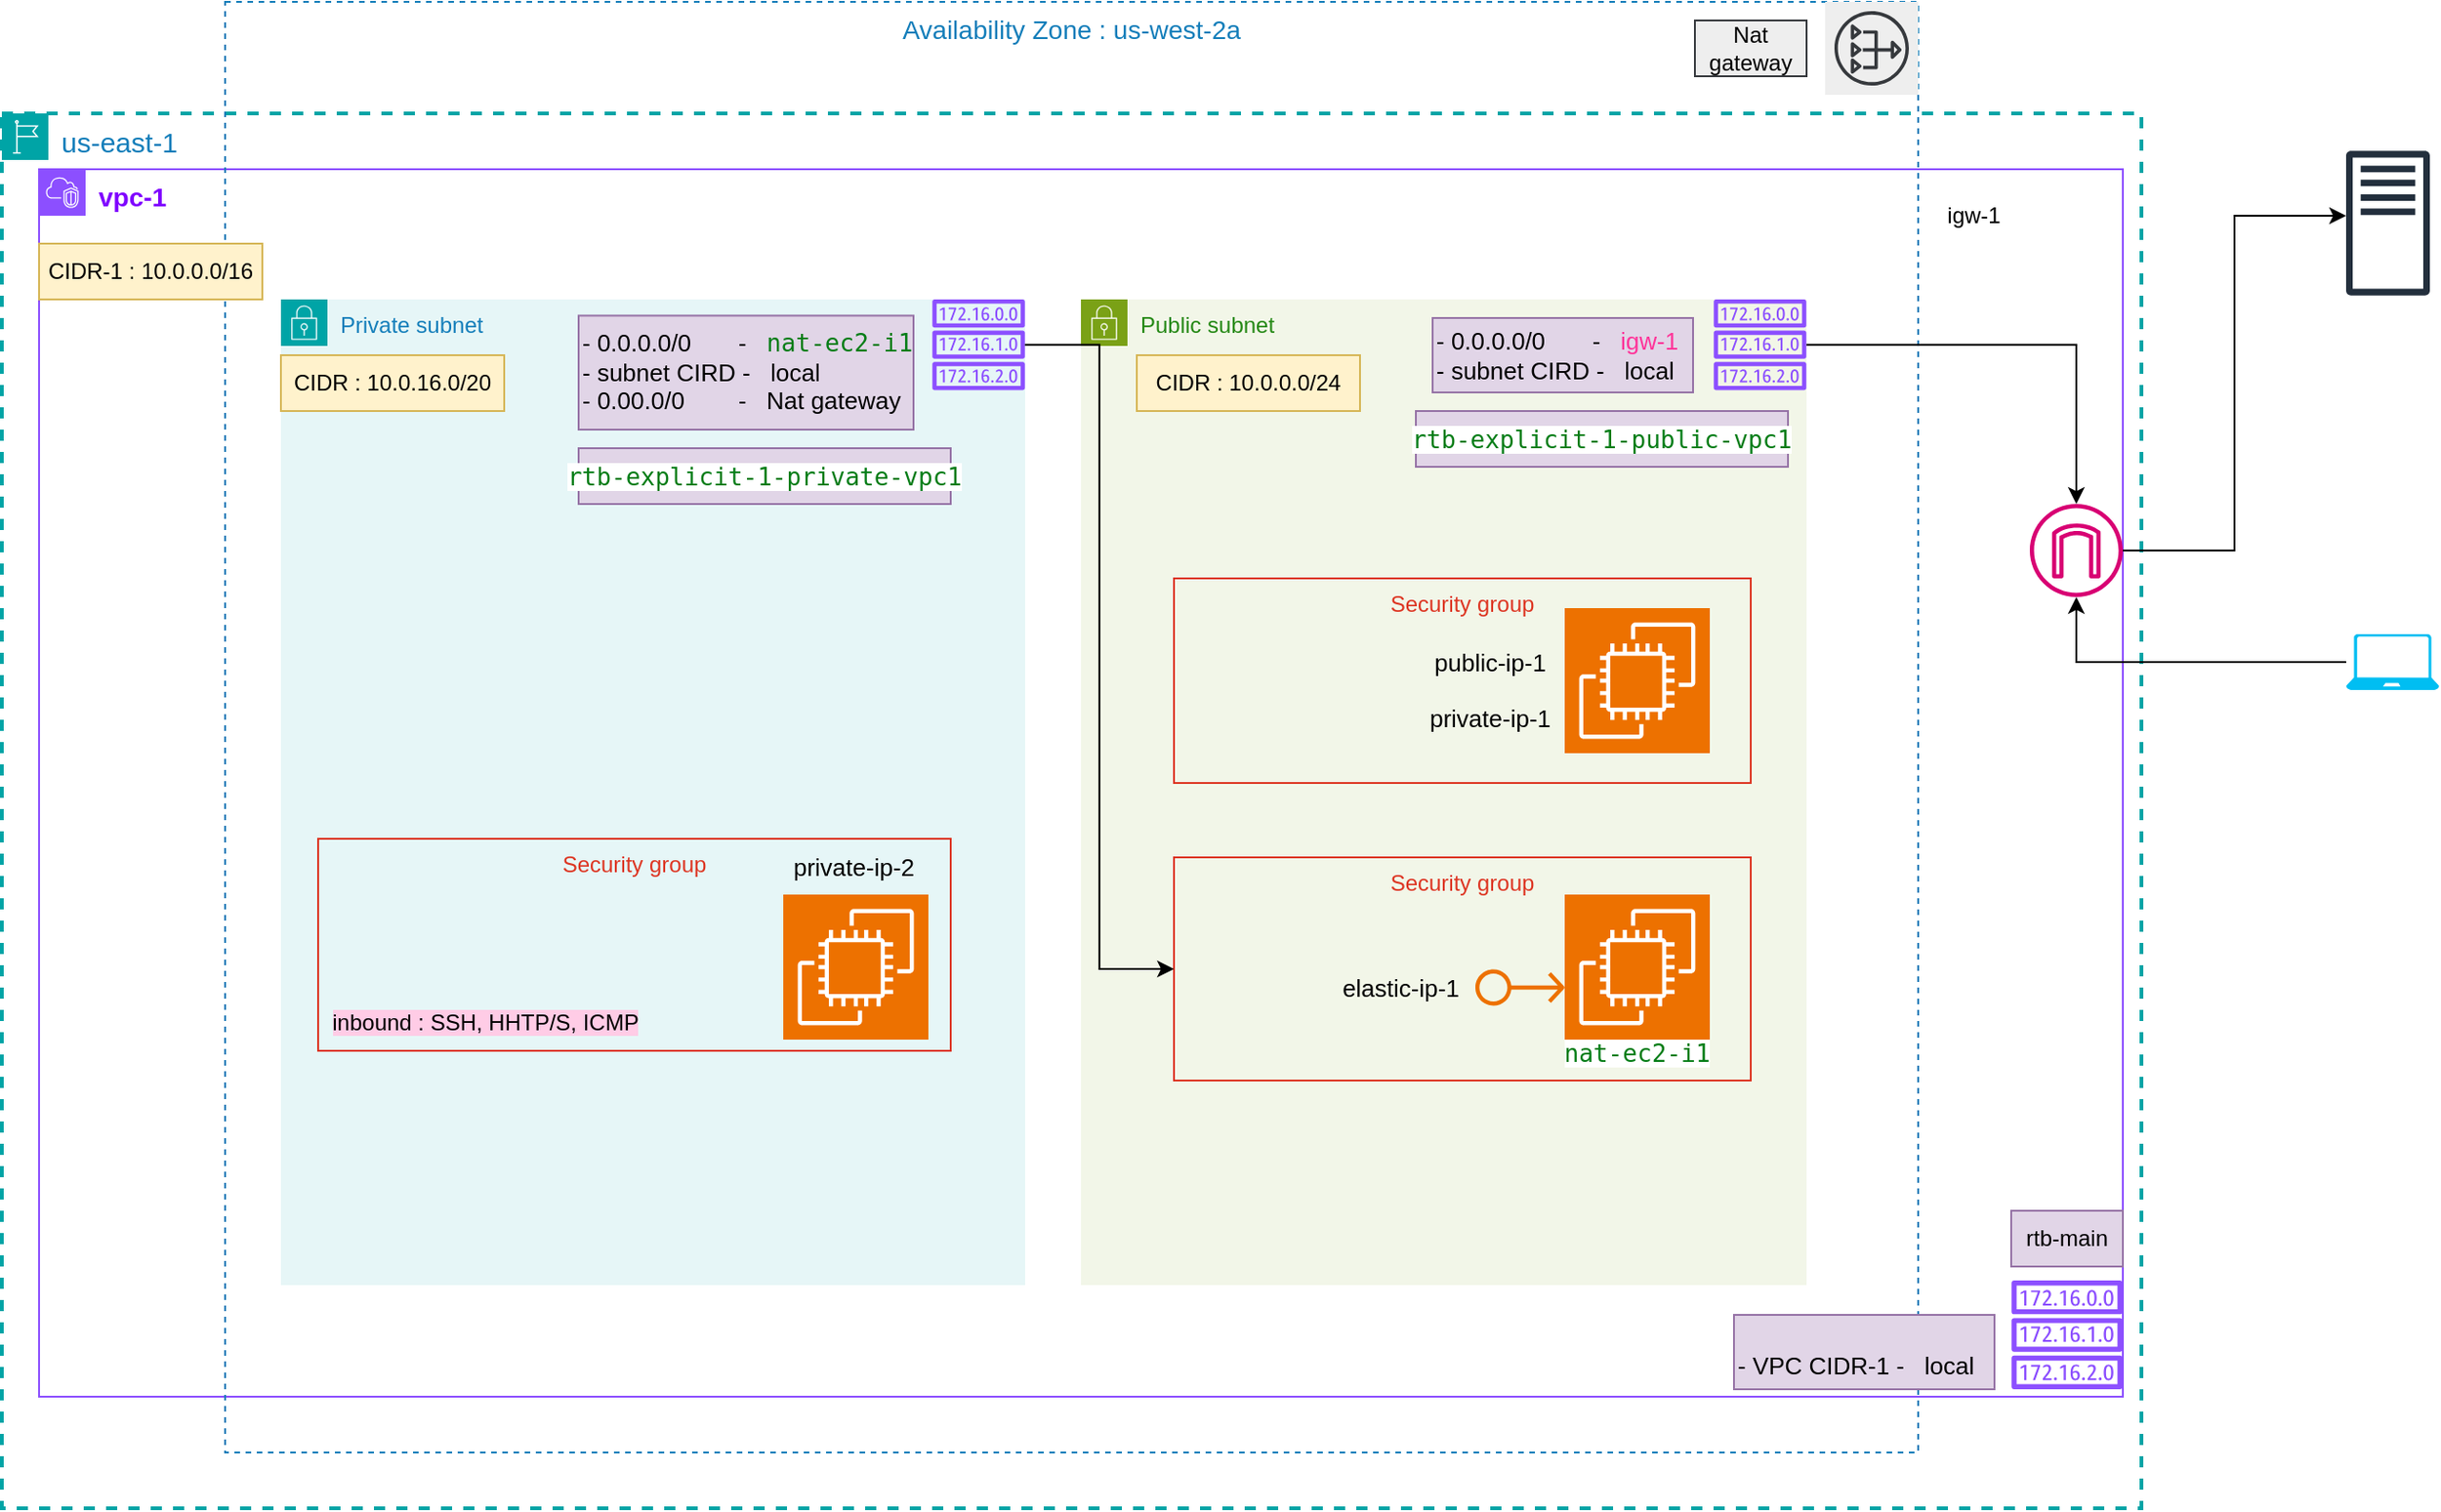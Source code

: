 <mxfile version="24.6.5" type="github">
  <diagram name="Page-1" id="A67y_53Xcb9LvcjBFK2e">
    <mxGraphModel dx="2284" dy="1838" grid="1" gridSize="10" guides="1" tooltips="1" connect="1" arrows="1" fold="1" page="1" pageScale="1" pageWidth="850" pageHeight="1100" math="0" shadow="0">
      <root>
        <mxCell id="0" />
        <mxCell id="1" parent="0" />
        <mxCell id="3wQzCLE45Nl8WPakzI7t-23" value="&lt;font color=&quot;#7f00ff&quot; style=&quot;font-size: 14px;&quot;&gt;&lt;b&gt;vpc-1&lt;/b&gt;&lt;/font&gt;" style="points=[[0,0],[0.25,0],[0.5,0],[0.75,0],[1,0],[1,0.25],[1,0.5],[1,0.75],[1,1],[0.75,1],[0.5,1],[0.25,1],[0,1],[0,0.75],[0,0.5],[0,0.25]];outlineConnect=0;gradientColor=none;html=1;whiteSpace=wrap;fontSize=12;fontStyle=0;container=1;pointerEvents=0;collapsible=0;recursiveResize=0;shape=mxgraph.aws4.group;grIcon=mxgraph.aws4.group_vpc2;strokeColor=#8C4FFF;fillColor=none;verticalAlign=top;align=left;spacingLeft=30;fontColor=#AAB7B8;dashed=0;" parent="1" vertex="1">
          <mxGeometry x="-120" y="-100" width="1120" height="660" as="geometry" />
        </mxCell>
        <mxCell id="3wQzCLE45Nl8WPakzI7t-1" value="&lt;font style=&quot;font-size: 15px;&quot;&gt;us-east-1&amp;nbsp;&lt;/font&gt;" style="points=[[0,0],[0.25,0],[0.5,0],[0.75,0],[1,0],[1,0.25],[1,0.5],[1,0.75],[1,1],[0.75,1],[0.5,1],[0.25,1],[0,1],[0,0.75],[0,0.5],[0,0.25]];outlineConnect=0;gradientColor=none;html=1;whiteSpace=wrap;fontSize=12;fontStyle=0;container=1;pointerEvents=0;collapsible=0;recursiveResize=0;shape=mxgraph.aws4.group;grIcon=mxgraph.aws4.group_region;strokeColor=#00A4A6;fillColor=none;verticalAlign=top;align=left;spacingLeft=30;fontColor=#147EBA;dashed=1;strokeWidth=2;" parent="1" vertex="1">
          <mxGeometry x="-140" y="-130" width="1150" height="750" as="geometry" />
        </mxCell>
        <mxCell id="3wQzCLE45Nl8WPakzI7t-75" value="&lt;font style=&quot;font-size: 14px;&quot;&gt;Availability Zone : us-west-2a&lt;/font&gt;&lt;div style=&quot;font-size: 14px;&quot;&gt;&lt;br&gt;&lt;/div&gt;" style="fillColor=none;strokeColor=#147EBA;dashed=1;verticalAlign=top;fontStyle=0;fontColor=#147EBA;whiteSpace=wrap;html=1;" parent="3wQzCLE45Nl8WPakzI7t-1" vertex="1">
          <mxGeometry x="120" y="-60" width="910" height="780" as="geometry" />
        </mxCell>
        <mxCell id="3wQzCLE45Nl8WPakzI7t-5" value="Private subnet" style="points=[[0,0],[0.25,0],[0.5,0],[0.75,0],[1,0],[1,0.25],[1,0.5],[1,0.75],[1,1],[0.75,1],[0.5,1],[0.25,1],[0,1],[0,0.75],[0,0.5],[0,0.25]];outlineConnect=0;gradientColor=none;html=1;whiteSpace=wrap;fontSize=12;fontStyle=0;container=1;pointerEvents=0;collapsible=0;recursiveResize=0;shape=mxgraph.aws4.group;grIcon=mxgraph.aws4.group_security_group;grStroke=0;strokeColor=#00A4A6;fillColor=#E6F6F7;verticalAlign=top;align=left;spacingLeft=30;fontColor=#147EBA;dashed=0;" parent="3wQzCLE45Nl8WPakzI7t-1" vertex="1">
          <mxGeometry x="150" y="100" width="400" height="530" as="geometry" />
        </mxCell>
        <mxCell id="3wQzCLE45Nl8WPakzI7t-17" value="" style="sketch=0;outlineConnect=0;fontColor=#232F3E;gradientColor=none;fillColor=#8C4FFF;strokeColor=none;dashed=0;verticalLabelPosition=bottom;verticalAlign=top;align=center;html=1;fontSize=12;fontStyle=0;aspect=fixed;pointerEvents=1;shape=mxgraph.aws4.route_table;" parent="3wQzCLE45Nl8WPakzI7t-5" vertex="1">
          <mxGeometry x="350" width="50" height="48.72" as="geometry" />
        </mxCell>
        <mxCell id="3wQzCLE45Nl8WPakzI7t-68" value="CIDR : 10.0.16.0/20" style="text;html=1;align=center;verticalAlign=middle;whiteSpace=wrap;rounded=0;fillColor=#fff2cc;strokeColor=#d6b656;" parent="3wQzCLE45Nl8WPakzI7t-5" vertex="1">
          <mxGeometry y="30" width="120" height="30" as="geometry" />
        </mxCell>
        <mxCell id="3wQzCLE45Nl8WPakzI7t-70" value="&lt;font style=&quot;font-size: 13px;&quot;&gt;- 0.0.0.0/0&amp;nbsp; &amp;nbsp; &amp;nbsp; &amp;nbsp;-&amp;nbsp; &amp;nbsp;&lt;/font&gt;&lt;span style=&quot;color: rgb(6, 125, 23); font-family: &amp;quot;JetBrains Mono&amp;quot;, monospace; font-size: 9.8pt; text-align: center; background-color: initial;&quot;&gt;nat-ec2-i1&lt;/span&gt;&lt;div style=&quot;font-size: 13px;&quot;&gt;&lt;font style=&quot;font-size: 13px;&quot;&gt;- subnet CIRD -&amp;nbsp; &amp;nbsp;local&lt;/font&gt;&lt;/div&gt;&lt;div style=&quot;font-size: 13px;&quot;&gt;&lt;font style=&quot;font-size: 13px;&quot;&gt;- 0.00.0/0&amp;nbsp; &amp;nbsp; &amp;nbsp; &amp;nbsp; -&amp;nbsp; &amp;nbsp;Nat gateway&lt;/font&gt;&lt;/div&gt;" style="text;html=1;align=left;verticalAlign=middle;whiteSpace=wrap;rounded=0;fillColor=#e1d5e7;strokeColor=#9673a6;" parent="3wQzCLE45Nl8WPakzI7t-5" vertex="1">
          <mxGeometry x="160" y="8.72" width="180" height="61.28" as="geometry" />
        </mxCell>
        <mxCell id="3wQzCLE45Nl8WPakzI7t-6" value="Public subnet" style="points=[[0,0],[0.25,0],[0.5,0],[0.75,0],[1,0],[1,0.25],[1,0.5],[1,0.75],[1,1],[0.75,1],[0.5,1],[0.25,1],[0,1],[0,0.75],[0,0.5],[0,0.25]];outlineConnect=0;gradientColor=none;html=1;whiteSpace=wrap;fontSize=12;fontStyle=0;container=1;pointerEvents=0;collapsible=0;recursiveResize=0;shape=mxgraph.aws4.group;grIcon=mxgraph.aws4.group_security_group;grStroke=0;strokeColor=#7AA116;fillColor=#F2F6E8;verticalAlign=top;align=left;spacingLeft=30;fontColor=#248814;dashed=0;" parent="3wQzCLE45Nl8WPakzI7t-1" vertex="1">
          <mxGeometry x="580" y="100" width="390" height="530" as="geometry" />
        </mxCell>
        <mxCell id="3wQzCLE45Nl8WPakzI7t-14" value="Security group" style="fillColor=none;strokeColor=#DD3522;verticalAlign=top;fontStyle=0;fontColor=#DD3522;whiteSpace=wrap;html=1;" parent="3wQzCLE45Nl8WPakzI7t-6" vertex="1">
          <mxGeometry x="50" y="300" width="310" height="120" as="geometry" />
        </mxCell>
        <mxCell id="3wQzCLE45Nl8WPakzI7t-20" value="" style="sketch=0;points=[[0,0,0],[0.25,0,0],[0.5,0,0],[0.75,0,0],[1,0,0],[0,1,0],[0.25,1,0],[0.5,1,0],[0.75,1,0],[1,1,0],[0,0.25,0],[0,0.5,0],[0,0.75,0],[1,0.25,0],[1,0.5,0],[1,0.75,0]];outlineConnect=0;fontColor=#232F3E;fillColor=#ED7100;strokeColor=#ffffff;dashed=0;verticalLabelPosition=bottom;verticalAlign=top;align=center;html=1;fontSize=12;fontStyle=0;aspect=fixed;shape=mxgraph.aws4.resourceIcon;resIcon=mxgraph.aws4.ec2;" parent="3wQzCLE45Nl8WPakzI7t-6" vertex="1">
          <mxGeometry x="260" y="320" width="78" height="78" as="geometry" />
        </mxCell>
        <mxCell id="3wQzCLE45Nl8WPakzI7t-21" value="" style="sketch=0;outlineConnect=0;fontColor=#232F3E;gradientColor=none;fillColor=#ED7100;strokeColor=none;dashed=0;verticalLabelPosition=bottom;verticalAlign=top;align=center;html=1;fontSize=12;fontStyle=0;aspect=fixed;pointerEvents=1;shape=mxgraph.aws4.elastic_ip_address;" parent="3wQzCLE45Nl8WPakzI7t-6" vertex="1">
          <mxGeometry x="212" y="360" width="48" height="20" as="geometry" />
        </mxCell>
        <mxCell id="3wQzCLE45Nl8WPakzI7t-13" value="Security group" style="fillColor=none;strokeColor=#DD3522;verticalAlign=top;fontStyle=0;fontColor=#DD3522;whiteSpace=wrap;html=1;" parent="3wQzCLE45Nl8WPakzI7t-6" vertex="1">
          <mxGeometry x="50" y="150" width="310" height="110" as="geometry" />
        </mxCell>
        <mxCell id="3wQzCLE45Nl8WPakzI7t-19" value="" style="sketch=0;points=[[0,0,0],[0.25,0,0],[0.5,0,0],[0.75,0,0],[1,0,0],[0,1,0],[0.25,1,0],[0.5,1,0],[0.75,1,0],[1,1,0],[0,0.25,0],[0,0.5,0],[0,0.75,0],[1,0.25,0],[1,0.5,0],[1,0.75,0]];outlineConnect=0;fontColor=#232F3E;fillColor=#ED7100;strokeColor=#ffffff;dashed=0;verticalLabelPosition=bottom;verticalAlign=top;align=center;html=1;fontSize=12;fontStyle=0;aspect=fixed;shape=mxgraph.aws4.resourceIcon;resIcon=mxgraph.aws4.ec2;" parent="3wQzCLE45Nl8WPakzI7t-6" vertex="1">
          <mxGeometry x="260" y="166" width="78" height="78" as="geometry" />
        </mxCell>
        <mxCell id="3wQzCLE45Nl8WPakzI7t-28" value="&lt;div style=&quot;background-color:#ffffff;color:#080808&quot;&gt;&lt;pre style=&quot;font-family:&#39;JetBrains Mono&#39;,monospace;font-size:9.8pt;&quot;&gt;&lt;span style=&quot;color:#067d17;&quot;&gt;nat-ec2-i1&lt;/span&gt;&lt;/pre&gt;&lt;/div&gt;" style="text;html=1;align=center;verticalAlign=middle;whiteSpace=wrap;rounded=0;" parent="3wQzCLE45Nl8WPakzI7t-6" vertex="1">
          <mxGeometry x="269" y="390" width="60" height="30" as="geometry" />
        </mxCell>
        <mxCell id="3wQzCLE45Nl8WPakzI7t-29" value="&lt;font style=&quot;font-size: 13px;&quot;&gt;elastic-ip-1&lt;/font&gt;" style="text;html=1;align=center;verticalAlign=middle;whiteSpace=wrap;rounded=0;" parent="3wQzCLE45Nl8WPakzI7t-6" vertex="1">
          <mxGeometry x="132" y="355" width="80" height="30" as="geometry" />
        </mxCell>
        <mxCell id="3wQzCLE45Nl8WPakzI7t-31" value="&lt;font style=&quot;font-size: 13px;&quot;&gt;public-ip-1&lt;/font&gt;" style="text;html=1;align=center;verticalAlign=middle;whiteSpace=wrap;rounded=0;" parent="3wQzCLE45Nl8WPakzI7t-6" vertex="1">
          <mxGeometry x="180" y="180" width="80" height="30" as="geometry" />
        </mxCell>
        <mxCell id="3wQzCLE45Nl8WPakzI7t-32" value="&lt;font style=&quot;font-size: 13px;&quot;&gt;private-ip-1&lt;/font&gt;" style="text;html=1;align=center;verticalAlign=middle;whiteSpace=wrap;rounded=0;" parent="3wQzCLE45Nl8WPakzI7t-6" vertex="1">
          <mxGeometry x="180" y="210" width="80" height="30" as="geometry" />
        </mxCell>
        <mxCell id="3wQzCLE45Nl8WPakzI7t-69" value="CIDR : 10.0.0.0/24" style="text;html=1;align=center;verticalAlign=middle;whiteSpace=wrap;rounded=0;fillColor=#fff2cc;strokeColor=#d6b656;" parent="3wQzCLE45Nl8WPakzI7t-6" vertex="1">
          <mxGeometry x="30" y="30" width="120" height="30" as="geometry" />
        </mxCell>
        <mxCell id="3wQzCLE45Nl8WPakzI7t-39" value="&lt;font style=&quot;font-size: 13px;&quot;&gt;- 0.0.0.0/0&amp;nbsp; &amp;nbsp; &amp;nbsp; &amp;nbsp;-&amp;nbsp; &amp;nbsp;&lt;font color=&quot;#ff3399&quot;&gt;igw-1&lt;/font&gt;&lt;/font&gt;&lt;div style=&quot;font-size: 13px;&quot;&gt;&lt;font style=&quot;font-size: 13px;&quot;&gt;- subnet CIRD -&amp;nbsp; &amp;nbsp;local&lt;/font&gt;&lt;/div&gt;" style="text;html=1;align=left;verticalAlign=middle;whiteSpace=wrap;rounded=0;fillColor=#e1d5e7;strokeColor=#9673a6;" parent="3wQzCLE45Nl8WPakzI7t-6" vertex="1">
          <mxGeometry x="189" y="10" width="140" height="40" as="geometry" />
        </mxCell>
        <mxCell id="3wQzCLE45Nl8WPakzI7t-37" value="&lt;div style=&quot;background-color:#ffffff;color:#080808&quot;&gt;&lt;pre style=&quot;font-family:&#39;JetBrains Mono&#39;,monospace;font-size:9.8pt;&quot;&gt;&lt;span style=&quot;color:#067d17;&quot;&gt;rtb-explicit-1-public-vpc1&lt;/span&gt;&lt;/pre&gt;&lt;/div&gt;" style="text;html=1;align=center;verticalAlign=middle;whiteSpace=wrap;rounded=0;fillColor=#e1d5e7;strokeColor=#9673a6;" parent="3wQzCLE45Nl8WPakzI7t-6" vertex="1">
          <mxGeometry x="180" y="60" width="200" height="30" as="geometry" />
        </mxCell>
        <mxCell id="3wQzCLE45Nl8WPakzI7t-24" style="edgeStyle=orthogonalEdgeStyle;rounded=0;orthogonalLoop=1;jettySize=auto;html=1;" parent="3wQzCLE45Nl8WPakzI7t-1" source="3wQzCLE45Nl8WPakzI7t-16" target="3wQzCLE45Nl8WPakzI7t-22" edge="1">
          <mxGeometry relative="1" as="geometry" />
        </mxCell>
        <mxCell id="3wQzCLE45Nl8WPakzI7t-16" value="" style="sketch=0;outlineConnect=0;fontColor=#232F3E;gradientColor=none;fillColor=#8C4FFF;strokeColor=none;dashed=0;verticalLabelPosition=bottom;verticalAlign=top;align=center;html=1;fontSize=12;fontStyle=0;aspect=fixed;pointerEvents=1;shape=mxgraph.aws4.route_table;" parent="3wQzCLE45Nl8WPakzI7t-1" vertex="1">
          <mxGeometry x="920" y="100" width="50" height="48.72" as="geometry" />
        </mxCell>
        <mxCell id="3wQzCLE45Nl8WPakzI7t-10" value="Security group" style="fillColor=none;strokeColor=#DD3522;verticalAlign=top;fontStyle=0;fontColor=#DD3522;whiteSpace=wrap;html=1;" parent="3wQzCLE45Nl8WPakzI7t-1" vertex="1">
          <mxGeometry x="170" y="390" width="340" height="114" as="geometry" />
        </mxCell>
        <mxCell id="3wQzCLE45Nl8WPakzI7t-18" value="" style="sketch=0;points=[[0,0,0],[0.25,0,0],[0.5,0,0],[0.75,0,0],[1,0,0],[0,1,0],[0.25,1,0],[0.5,1,0],[0.75,1,0],[1,1,0],[0,0.25,0],[0,0.5,0],[0,0.75,0],[1,0.25,0],[1,0.5,0],[1,0.75,0]];outlineConnect=0;fontColor=#232F3E;fillColor=#ED7100;strokeColor=#ffffff;dashed=0;verticalLabelPosition=bottom;verticalAlign=top;align=center;html=1;fontSize=12;fontStyle=0;aspect=fixed;shape=mxgraph.aws4.resourceIcon;resIcon=mxgraph.aws4.ec2;" parent="3wQzCLE45Nl8WPakzI7t-1" vertex="1">
          <mxGeometry x="420" y="420" width="78" height="78" as="geometry" />
        </mxCell>
        <mxCell id="3wQzCLE45Nl8WPakzI7t-22" value="" style="sketch=0;outlineConnect=0;fillColor=#d80073;strokeColor=#A50040;dashed=0;verticalLabelPosition=bottom;verticalAlign=top;align=center;html=1;fontSize=12;fontStyle=0;aspect=fixed;pointerEvents=1;shape=mxgraph.aws4.internet_gateway;fontColor=#ffffff;" parent="3wQzCLE45Nl8WPakzI7t-1" vertex="1">
          <mxGeometry x="1090" y="210" width="50" height="50" as="geometry" />
        </mxCell>
        <mxCell id="3wQzCLE45Nl8WPakzI7t-27" style="edgeStyle=orthogonalEdgeStyle;rounded=0;orthogonalLoop=1;jettySize=auto;html=1;entryX=0;entryY=0.5;entryDx=0;entryDy=0;" parent="3wQzCLE45Nl8WPakzI7t-1" source="3wQzCLE45Nl8WPakzI7t-17" target="3wQzCLE45Nl8WPakzI7t-14" edge="1">
          <mxGeometry relative="1" as="geometry" />
        </mxCell>
        <mxCell id="3wQzCLE45Nl8WPakzI7t-33" value="&lt;font style=&quot;font-size: 13px;&quot;&gt;private-ip-2&lt;/font&gt;" style="text;html=1;align=center;verticalAlign=middle;whiteSpace=wrap;rounded=0;" parent="3wQzCLE45Nl8WPakzI7t-1" vertex="1">
          <mxGeometry x="418" y="390" width="80" height="30" as="geometry" />
        </mxCell>
        <mxCell id="3wQzCLE45Nl8WPakzI7t-34" value="" style="sketch=0;outlineConnect=0;fontColor=#232F3E;gradientColor=none;fillColor=#8C4FFF;strokeColor=none;dashed=0;verticalLabelPosition=bottom;verticalAlign=top;align=center;html=1;fontSize=12;fontStyle=0;aspect=fixed;pointerEvents=1;shape=mxgraph.aws4.route_table;" parent="3wQzCLE45Nl8WPakzI7t-1" vertex="1">
          <mxGeometry x="1080" y="627.54" width="60" height="58.46" as="geometry" />
        </mxCell>
        <mxCell id="3wQzCLE45Nl8WPakzI7t-35" value="rtb-main" style="text;html=1;align=center;verticalAlign=middle;whiteSpace=wrap;rounded=0;fillColor=#e1d5e7;strokeColor=#9673a6;" parent="3wQzCLE45Nl8WPakzI7t-1" vertex="1">
          <mxGeometry x="1080" y="590" width="60" height="30" as="geometry" />
        </mxCell>
        <mxCell id="3wQzCLE45Nl8WPakzI7t-38" value="igw-1" style="text;html=1;align=center;verticalAlign=middle;whiteSpace=wrap;rounded=0;" parent="3wQzCLE45Nl8WPakzI7t-1" vertex="1">
          <mxGeometry x="1030" y="40" width="60" height="30" as="geometry" />
        </mxCell>
        <mxCell id="3wQzCLE45Nl8WPakzI7t-30" value="&lt;span style=&quot;background-color: rgb(255, 204, 230);&quot;&gt;inbound : SSH, HHTP/S, ICMP&lt;/span&gt;" style="text;html=1;align=center;verticalAlign=middle;whiteSpace=wrap;rounded=0;" parent="3wQzCLE45Nl8WPakzI7t-1" vertex="1">
          <mxGeometry x="170" y="474" width="180" height="30" as="geometry" />
        </mxCell>
        <mxCell id="3wQzCLE45Nl8WPakzI7t-40" value="CIDR-1 : 10.0.0.0/16" style="text;html=1;align=center;verticalAlign=middle;whiteSpace=wrap;rounded=0;fillColor=#fff2cc;strokeColor=#d6b656;" parent="3wQzCLE45Nl8WPakzI7t-1" vertex="1">
          <mxGeometry x="20" y="70" width="120" height="30" as="geometry" />
        </mxCell>
        <mxCell id="3wQzCLE45Nl8WPakzI7t-36" value="&lt;div style=&quot;background-color:#ffffff;color:#080808&quot;&gt;&lt;pre style=&quot;font-family:&#39;JetBrains Mono&#39;,monospace;font-size:9.8pt;&quot;&gt;&lt;span style=&quot;color:#067d17;&quot;&gt;rtb-explicit-1-private-vpc1&lt;/span&gt;&lt;/pre&gt;&lt;/div&gt;" style="text;html=1;align=center;verticalAlign=middle;whiteSpace=wrap;rounded=0;fillColor=#e1d5e7;strokeColor=#9673a6;" parent="3wQzCLE45Nl8WPakzI7t-1" vertex="1">
          <mxGeometry x="310" y="180" width="200" height="30" as="geometry" />
        </mxCell>
        <mxCell id="3wQzCLE45Nl8WPakzI7t-71" value="&lt;br&gt;&lt;div style=&quot;font-size: 13px;&quot;&gt;&lt;font style=&quot;font-size: 13px;&quot;&gt;- VPC CIDR-1 -&amp;nbsp; &amp;nbsp;local&lt;/font&gt;&lt;/div&gt;" style="text;html=1;align=left;verticalAlign=middle;whiteSpace=wrap;rounded=0;fillColor=#e1d5e7;strokeColor=#9673a6;" parent="3wQzCLE45Nl8WPakzI7t-1" vertex="1">
          <mxGeometry x="931" y="646" width="140" height="40" as="geometry" />
        </mxCell>
        <mxCell id="lTsZ9QhnL7NKHDbEhiwh-3" value="Nat gateway" style="text;html=1;align=center;verticalAlign=middle;whiteSpace=wrap;rounded=0;fillColor=#eeeeee;strokeColor=#36393d;" vertex="1" parent="3wQzCLE45Nl8WPakzI7t-1">
          <mxGeometry x="910" y="-50" width="60" height="30" as="geometry" />
        </mxCell>
        <mxCell id="lTsZ9QhnL7NKHDbEhiwh-1" value="" style="sketch=0;outlineConnect=0;dashed=0;verticalLabelPosition=bottom;verticalAlign=top;align=center;html=1;fontSize=12;fontStyle=0;aspect=fixed;shape=mxgraph.aws4.resourceIcon;resIcon=mxgraph.aws4.nat_gateway;fillColor=#eeeeee;strokeColor=#36393d;" vertex="1" parent="3wQzCLE45Nl8WPakzI7t-1">
          <mxGeometry x="980" y="-60" width="50" height="50" as="geometry" />
        </mxCell>
        <mxCell id="3wQzCLE45Nl8WPakzI7t-25" value="" style="sketch=0;outlineConnect=0;fontColor=#232F3E;gradientColor=none;fillColor=#232F3D;strokeColor=none;dashed=0;verticalLabelPosition=bottom;verticalAlign=top;align=center;html=1;fontSize=12;fontStyle=0;aspect=fixed;pointerEvents=1;shape=mxgraph.aws4.traditional_server;" parent="1" vertex="1">
          <mxGeometry x="1120" y="-110" width="45" height="78" as="geometry" />
        </mxCell>
        <mxCell id="3wQzCLE45Nl8WPakzI7t-26" style="edgeStyle=orthogonalEdgeStyle;rounded=0;orthogonalLoop=1;jettySize=auto;html=1;entryX=0;entryY=0.449;entryDx=0;entryDy=0;entryPerimeter=0;" parent="1" source="3wQzCLE45Nl8WPakzI7t-22" target="3wQzCLE45Nl8WPakzI7t-25" edge="1">
          <mxGeometry relative="1" as="geometry" />
        </mxCell>
        <mxCell id="3wQzCLE45Nl8WPakzI7t-73" style="edgeStyle=orthogonalEdgeStyle;rounded=0;orthogonalLoop=1;jettySize=auto;html=1;" parent="1" source="3wQzCLE45Nl8WPakzI7t-72" target="3wQzCLE45Nl8WPakzI7t-22" edge="1">
          <mxGeometry relative="1" as="geometry" />
        </mxCell>
        <mxCell id="3wQzCLE45Nl8WPakzI7t-72" value="" style="verticalLabelPosition=bottom;html=1;verticalAlign=top;align=center;strokeColor=none;fillColor=#00BEF2;shape=mxgraph.azure.laptop;pointerEvents=1;" parent="1" vertex="1">
          <mxGeometry x="1120" y="150" width="50" height="30" as="geometry" />
        </mxCell>
      </root>
    </mxGraphModel>
  </diagram>
</mxfile>
